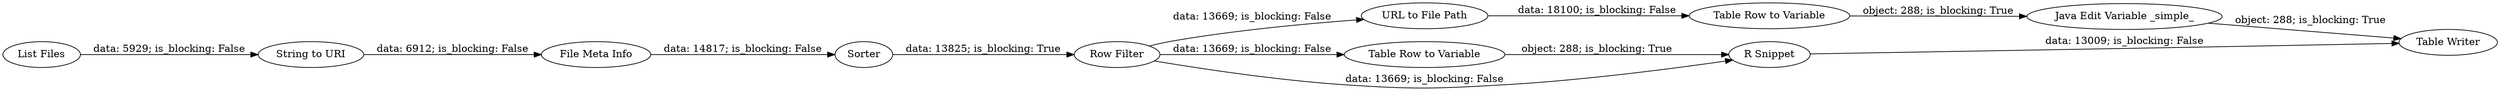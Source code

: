 digraph {
	"8013032741558358792_17" [label="String to URI"]
	"8013032741558358792_25" [label="Java Edit Variable _simple_"]
	"8013032741558358792_19" [label="Row Filter"]
	"8013032741558358792_23" [label="URL to File Path"]
	"8013032741558358792_18" [label=Sorter]
	"8013032741558358792_26" [label="Table Writer"]
	"8013032741558358792_21" [label="Table Row to Variable"]
	"8013032741558358792_24" [label="Table Row to Variable"]
	"8013032741558358792_20" [label="R Snippet"]
	"8013032741558358792_15" [label="List Files"]
	"8013032741558358792_16" [label="File Meta Info"]
	"8013032741558358792_15" -> "8013032741558358792_17" [label="data: 5929; is_blocking: False"]
	"8013032741558358792_16" -> "8013032741558358792_18" [label="data: 14817; is_blocking: False"]
	"8013032741558358792_25" -> "8013032741558358792_26" [label="object: 288; is_blocking: True"]
	"8013032741558358792_19" -> "8013032741558358792_21" [label="data: 13669; is_blocking: False"]
	"8013032741558358792_24" -> "8013032741558358792_25" [label="object: 288; is_blocking: True"]
	"8013032741558358792_18" -> "8013032741558358792_19" [label="data: 13825; is_blocking: True"]
	"8013032741558358792_20" -> "8013032741558358792_26" [label="data: 13009; is_blocking: False"]
	"8013032741558358792_17" -> "8013032741558358792_16" [label="data: 6912; is_blocking: False"]
	"8013032741558358792_21" -> "8013032741558358792_20" [label="object: 288; is_blocking: True"]
	"8013032741558358792_23" -> "8013032741558358792_24" [label="data: 18100; is_blocking: False"]
	"8013032741558358792_19" -> "8013032741558358792_20" [label="data: 13669; is_blocking: False"]
	"8013032741558358792_19" -> "8013032741558358792_23" [label="data: 13669; is_blocking: False"]
	rankdir=LR
}
